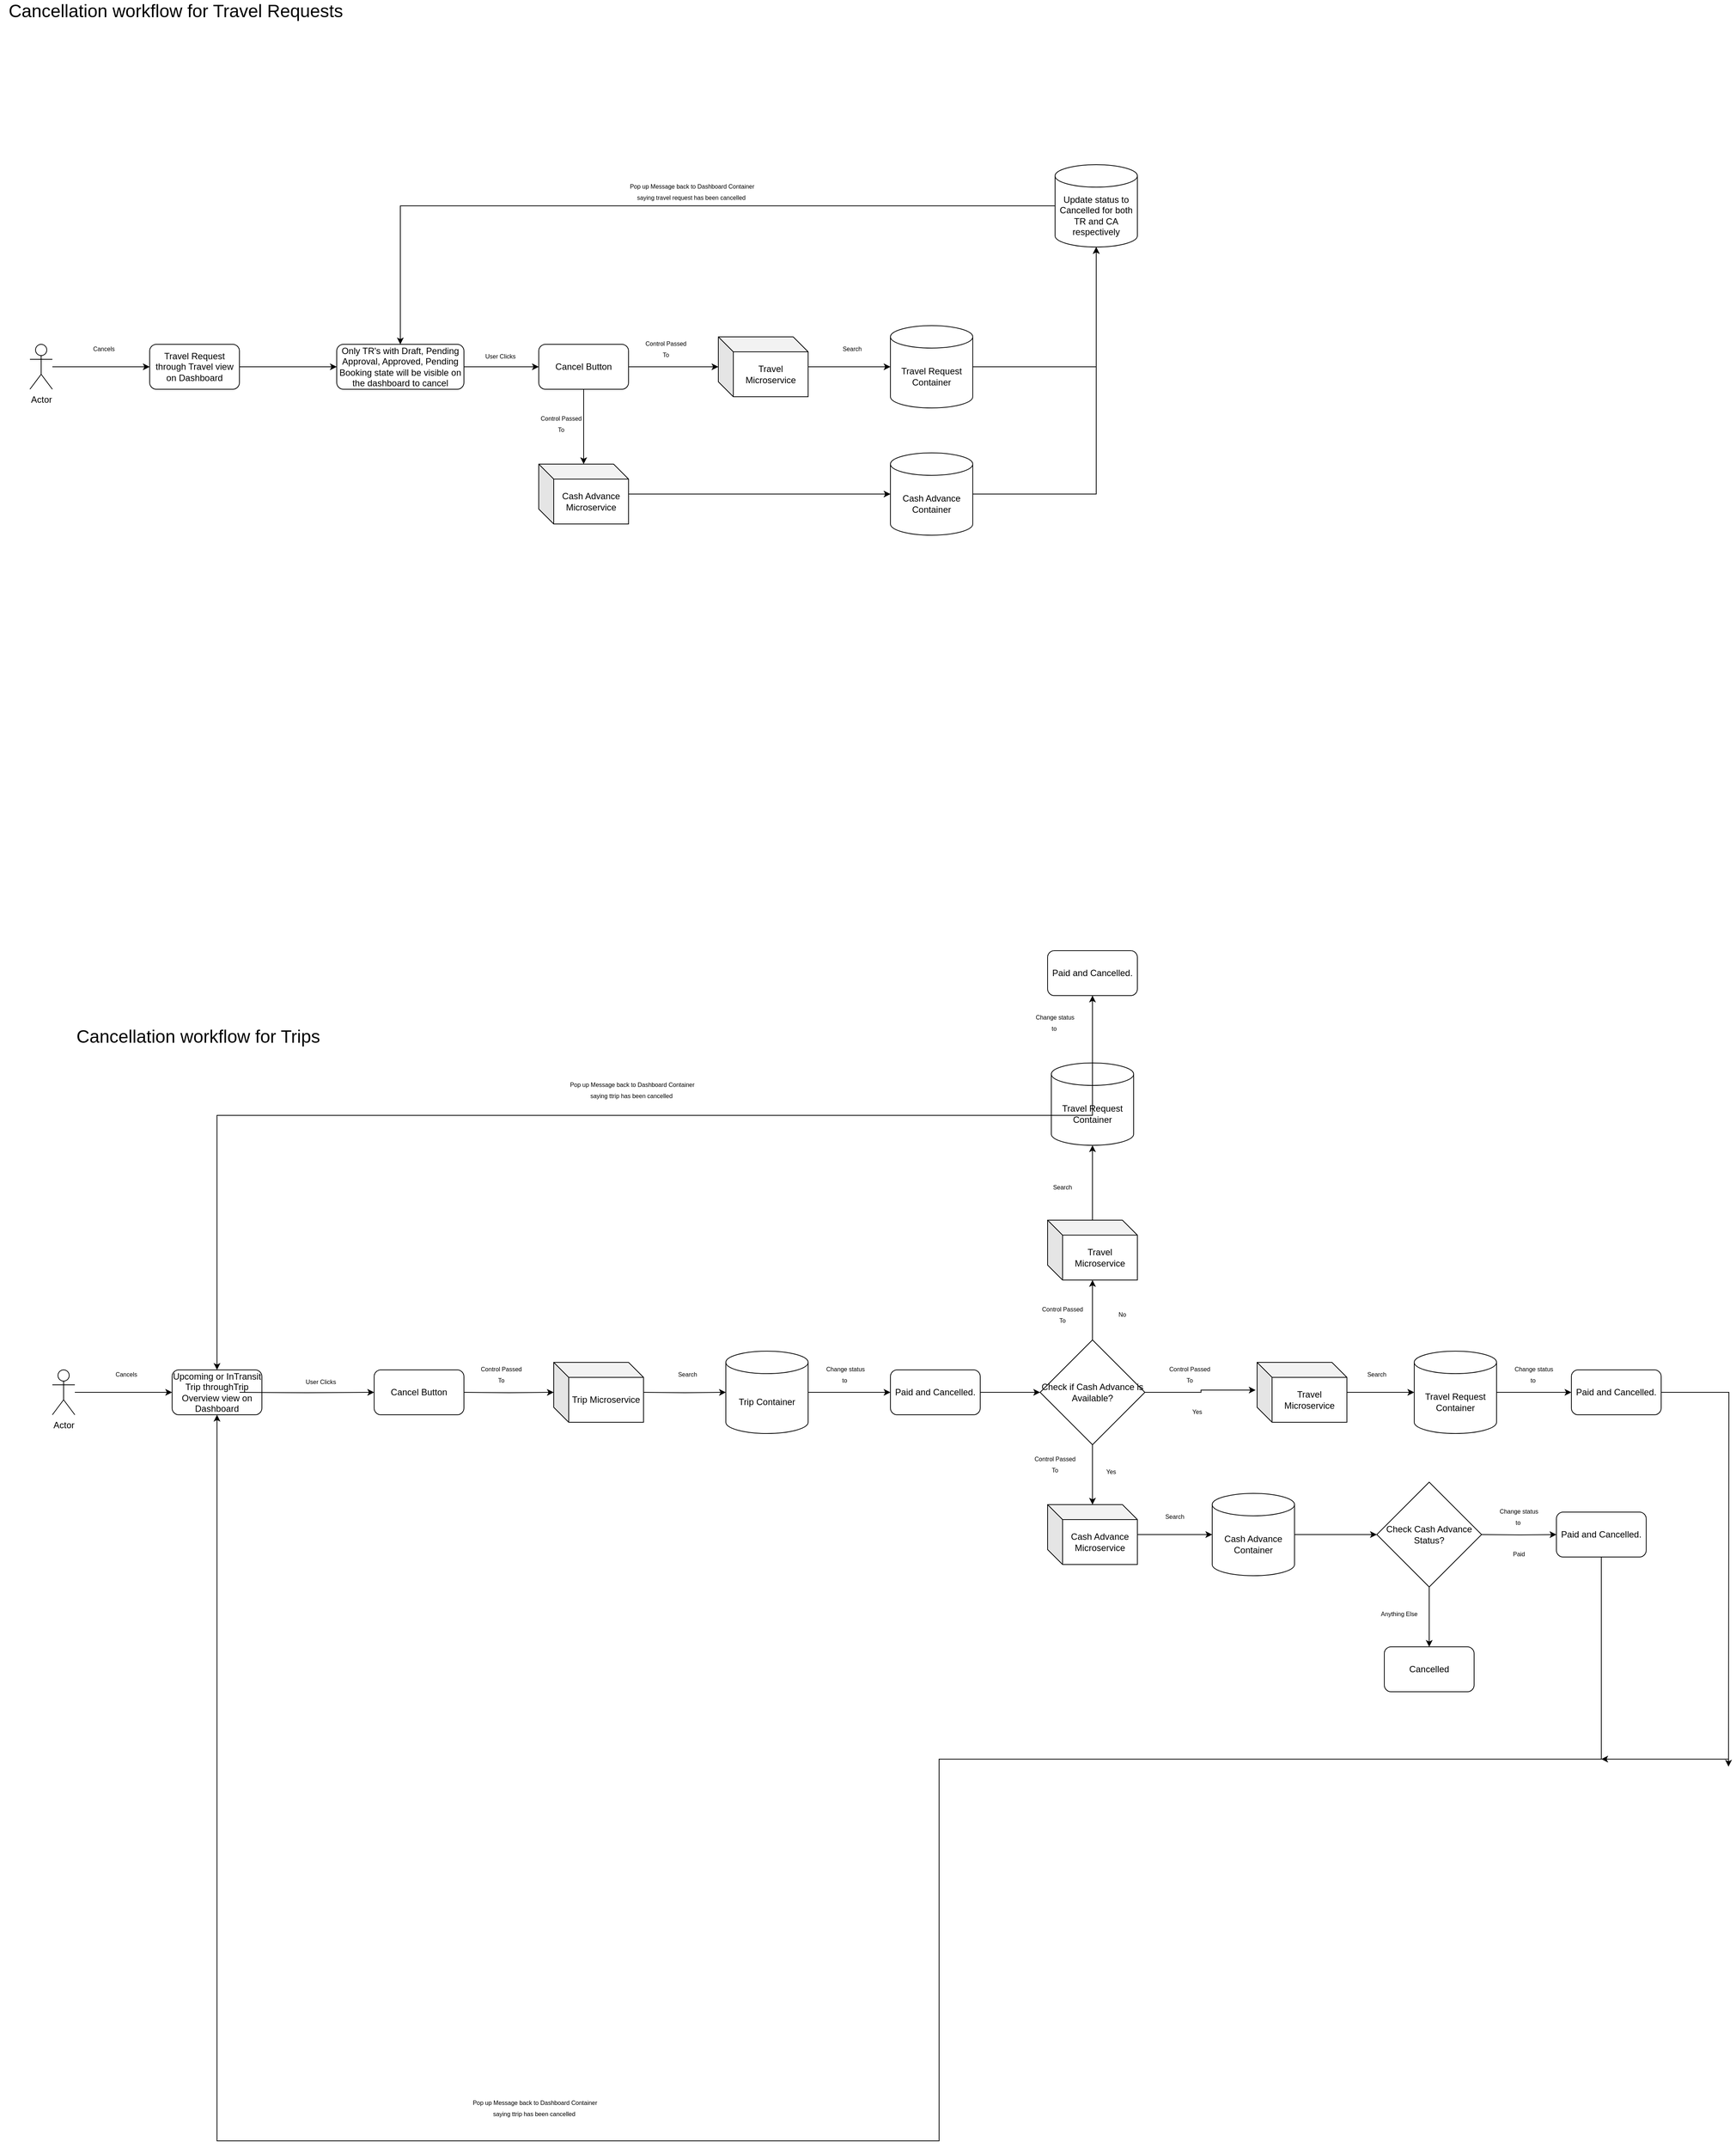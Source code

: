 <mxfile version="22.0.8" type="github" pages="4">
  <diagram name="Cancellation Workflow for Travel Requests and Trips" id="Kl3eZkdiJHCmHtGax2_Q">
    <mxGraphModel dx="954" dy="610" grid="1" gridSize="10" guides="1" tooltips="1" connect="1" arrows="1" fold="1" page="1" pageScale="1" pageWidth="3300" pageHeight="4681" math="0" shadow="0">
      <root>
        <mxCell id="0" />
        <mxCell id="1" parent="0" />
        <mxCell id="pXnPlP7qhsRnaJxOZfcI-4" style="edgeStyle=orthogonalEdgeStyle;rounded=0;orthogonalLoop=1;jettySize=auto;html=1;" edge="1" parent="1" source="pXnPlP7qhsRnaJxOZfcI-1" target="pXnPlP7qhsRnaJxOZfcI-3">
          <mxGeometry relative="1" as="geometry" />
        </mxCell>
        <mxCell id="pXnPlP7qhsRnaJxOZfcI-1" value="Actor" style="shape=umlActor;verticalLabelPosition=bottom;verticalAlign=top;html=1;outlineConnect=0;" vertex="1" parent="1">
          <mxGeometry x="80" y="550" width="30" height="60" as="geometry" />
        </mxCell>
        <mxCell id="pXnPlP7qhsRnaJxOZfcI-2" value="&lt;font style=&quot;font-size: 24px;&quot;&gt;Cancellation workflow for Travel Requests&lt;/font&gt;" style="text;html=1;strokeColor=none;fillColor=none;align=center;verticalAlign=middle;whiteSpace=wrap;rounded=0;" vertex="1" parent="1">
          <mxGeometry x="40" y="90" width="470" height="30" as="geometry" />
        </mxCell>
        <mxCell id="pXnPlP7qhsRnaJxOZfcI-8" style="edgeStyle=orthogonalEdgeStyle;rounded=0;orthogonalLoop=1;jettySize=auto;html=1;entryX=0;entryY=0.5;entryDx=0;entryDy=0;" edge="1" parent="1" source="pXnPlP7qhsRnaJxOZfcI-3">
          <mxGeometry relative="1" as="geometry">
            <mxPoint x="490" y="580" as="targetPoint" />
          </mxGeometry>
        </mxCell>
        <mxCell id="pXnPlP7qhsRnaJxOZfcI-3" value="Travel Request through Travel view on Dashboard" style="rounded=1;whiteSpace=wrap;html=1;" vertex="1" parent="1">
          <mxGeometry x="240" y="550" width="120" height="60" as="geometry" />
        </mxCell>
        <mxCell id="pXnPlP7qhsRnaJxOZfcI-6" value="&lt;span style=&quot;font-size: 8px;&quot;&gt;Cancels&amp;nbsp;&lt;/span&gt;" style="text;html=1;strokeColor=none;fillColor=none;align=center;verticalAlign=middle;whiteSpace=wrap;rounded=0;" vertex="1" parent="1">
          <mxGeometry x="150" y="540" width="60" height="30" as="geometry" />
        </mxCell>
        <mxCell id="pXnPlP7qhsRnaJxOZfcI-17" value="" style="edgeStyle=orthogonalEdgeStyle;rounded=0;orthogonalLoop=1;jettySize=auto;html=1;" edge="1" parent="1" source="pXnPlP7qhsRnaJxOZfcI-14" target="pXnPlP7qhsRnaJxOZfcI-16">
          <mxGeometry relative="1" as="geometry" />
        </mxCell>
        <mxCell id="pXnPlP7qhsRnaJxOZfcI-14" value="Only TR&#39;s with Draft, Pending Approval, Approved, Pending Booking state will be visible on the dashboard to cancel" style="rounded=1;whiteSpace=wrap;html=1;" vertex="1" parent="1">
          <mxGeometry x="490" y="550" width="170" height="60" as="geometry" />
        </mxCell>
        <mxCell id="pXnPlP7qhsRnaJxOZfcI-20" style="edgeStyle=orthogonalEdgeStyle;rounded=0;orthogonalLoop=1;jettySize=auto;html=1;" edge="1" parent="1" source="pXnPlP7qhsRnaJxOZfcI-16" target="pXnPlP7qhsRnaJxOZfcI-19">
          <mxGeometry relative="1" as="geometry" />
        </mxCell>
        <mxCell id="pXnPlP7qhsRnaJxOZfcI-23" value="" style="edgeStyle=orthogonalEdgeStyle;rounded=0;orthogonalLoop=1;jettySize=auto;html=1;" edge="1" parent="1" source="pXnPlP7qhsRnaJxOZfcI-16" target="pXnPlP7qhsRnaJxOZfcI-22">
          <mxGeometry relative="1" as="geometry" />
        </mxCell>
        <mxCell id="pXnPlP7qhsRnaJxOZfcI-16" value="Cancel Button" style="rounded=1;whiteSpace=wrap;html=1;" vertex="1" parent="1">
          <mxGeometry x="760" y="550" width="120" height="60" as="geometry" />
        </mxCell>
        <mxCell id="pXnPlP7qhsRnaJxOZfcI-18" value="&lt;span style=&quot;font-size: 8px;&quot;&gt;User Clicks&amp;nbsp;&lt;/span&gt;" style="text;html=1;strokeColor=none;fillColor=none;align=center;verticalAlign=middle;whiteSpace=wrap;rounded=0;" vertex="1" parent="1">
          <mxGeometry x="680" y="550" width="60" height="30" as="geometry" />
        </mxCell>
        <mxCell id="pXnPlP7qhsRnaJxOZfcI-26" value="" style="edgeStyle=orthogonalEdgeStyle;rounded=0;orthogonalLoop=1;jettySize=auto;html=1;" edge="1" parent="1" source="pXnPlP7qhsRnaJxOZfcI-19" target="pXnPlP7qhsRnaJxOZfcI-25">
          <mxGeometry relative="1" as="geometry" />
        </mxCell>
        <mxCell id="pXnPlP7qhsRnaJxOZfcI-19" value="Travel Microservice" style="shape=cube;whiteSpace=wrap;html=1;boundedLbl=1;backgroundOutline=1;darkOpacity=0.05;darkOpacity2=0.1;" vertex="1" parent="1">
          <mxGeometry x="1000" y="540" width="120" height="80" as="geometry" />
        </mxCell>
        <mxCell id="pXnPlP7qhsRnaJxOZfcI-21" value="&lt;span style=&quot;font-size: 8px;&quot;&gt;Control Passed To&lt;/span&gt;" style="text;html=1;strokeColor=none;fillColor=none;align=center;verticalAlign=middle;whiteSpace=wrap;rounded=0;" vertex="1" parent="1">
          <mxGeometry x="900" y="540" width="60" height="30" as="geometry" />
        </mxCell>
        <mxCell id="pXnPlP7qhsRnaJxOZfcI-22" value="Cash Advance Microservice" style="shape=cube;whiteSpace=wrap;html=1;boundedLbl=1;backgroundOutline=1;darkOpacity=0.05;darkOpacity2=0.1;" vertex="1" parent="1">
          <mxGeometry x="760" y="710" width="120" height="80" as="geometry" />
        </mxCell>
        <mxCell id="pXnPlP7qhsRnaJxOZfcI-24" value="&lt;span style=&quot;font-size: 8px;&quot;&gt;Control Passed To&lt;/span&gt;" style="text;html=1;strokeColor=none;fillColor=none;align=center;verticalAlign=middle;whiteSpace=wrap;rounded=0;" vertex="1" parent="1">
          <mxGeometry x="760" y="640" width="60" height="30" as="geometry" />
        </mxCell>
        <mxCell id="pXnPlP7qhsRnaJxOZfcI-29" value="" style="edgeStyle=orthogonalEdgeStyle;rounded=0;orthogonalLoop=1;jettySize=auto;html=1;entryX=0.5;entryY=1;entryDx=0;entryDy=0;entryPerimeter=0;" edge="1" parent="1" source="pXnPlP7qhsRnaJxOZfcI-25" target="pXnPlP7qhsRnaJxOZfcI-30">
          <mxGeometry relative="1" as="geometry">
            <mxPoint x="1440" y="580" as="targetPoint" />
          </mxGeometry>
        </mxCell>
        <mxCell id="pXnPlP7qhsRnaJxOZfcI-25" value="Travel Request Container" style="shape=cylinder3;whiteSpace=wrap;html=1;boundedLbl=1;backgroundOutline=1;size=15;" vertex="1" parent="1">
          <mxGeometry x="1230" y="525" width="110" height="110" as="geometry" />
        </mxCell>
        <mxCell id="pXnPlP7qhsRnaJxOZfcI-27" value="&lt;span style=&quot;font-size: 8px;&quot;&gt;Search&amp;nbsp;&lt;/span&gt;" style="text;html=1;strokeColor=none;fillColor=none;align=center;verticalAlign=middle;whiteSpace=wrap;rounded=0;" vertex="1" parent="1">
          <mxGeometry x="1150" y="540" width="60" height="30" as="geometry" />
        </mxCell>
        <mxCell id="pXnPlP7qhsRnaJxOZfcI-34" style="edgeStyle=orthogonalEdgeStyle;rounded=0;orthogonalLoop=1;jettySize=auto;html=1;entryX=0.5;entryY=0;entryDx=0;entryDy=0;" edge="1" parent="1" source="pXnPlP7qhsRnaJxOZfcI-30" target="pXnPlP7qhsRnaJxOZfcI-14">
          <mxGeometry relative="1" as="geometry" />
        </mxCell>
        <mxCell id="pXnPlP7qhsRnaJxOZfcI-30" value="Update status to Cancelled for both TR and CA respectively" style="shape=cylinder3;whiteSpace=wrap;html=1;boundedLbl=1;backgroundOutline=1;size=15;" vertex="1" parent="1">
          <mxGeometry x="1450" y="310" width="110" height="110" as="geometry" />
        </mxCell>
        <mxCell id="pXnPlP7qhsRnaJxOZfcI-35" value="&lt;span style=&quot;font-size: 8px;&quot;&gt;Pop up Message back to Dashboard Container saying travel request has been cancelled&amp;nbsp;&lt;/span&gt;" style="text;html=1;strokeColor=none;fillColor=none;align=center;verticalAlign=middle;whiteSpace=wrap;rounded=0;" vertex="1" parent="1">
          <mxGeometry x="870" y="330" width="190" height="30" as="geometry" />
        </mxCell>
        <mxCell id="pXnPlP7qhsRnaJxOZfcI-36" value="Cash Advance Container" style="shape=cylinder3;whiteSpace=wrap;html=1;boundedLbl=1;backgroundOutline=1;size=15;" vertex="1" parent="1">
          <mxGeometry x="1230" y="695" width="110" height="110" as="geometry" />
        </mxCell>
        <mxCell id="pXnPlP7qhsRnaJxOZfcI-37" style="edgeStyle=orthogonalEdgeStyle;rounded=0;orthogonalLoop=1;jettySize=auto;html=1;entryX=0;entryY=0.5;entryDx=0;entryDy=0;entryPerimeter=0;" edge="1" parent="1" source="pXnPlP7qhsRnaJxOZfcI-22" target="pXnPlP7qhsRnaJxOZfcI-36">
          <mxGeometry relative="1" as="geometry" />
        </mxCell>
        <mxCell id="pXnPlP7qhsRnaJxOZfcI-38" style="edgeStyle=orthogonalEdgeStyle;rounded=0;orthogonalLoop=1;jettySize=auto;html=1;entryX=0.5;entryY=1;entryDx=0;entryDy=0;entryPerimeter=0;" edge="1" parent="1" source="pXnPlP7qhsRnaJxOZfcI-36" target="pXnPlP7qhsRnaJxOZfcI-30">
          <mxGeometry relative="1" as="geometry" />
        </mxCell>
        <mxCell id="-AADa5eBnXZ2EKZUNkca-1" value="&lt;font style=&quot;font-size: 24px;&quot;&gt;Cancellation workflow for Trips&lt;/font&gt;" style="text;html=1;strokeColor=none;fillColor=none;align=center;verticalAlign=middle;whiteSpace=wrap;rounded=0;" vertex="1" parent="1">
          <mxGeometry x="70" y="1460" width="470" height="30" as="geometry" />
        </mxCell>
        <mxCell id="-AADa5eBnXZ2EKZUNkca-2" style="edgeStyle=orthogonalEdgeStyle;rounded=0;orthogonalLoop=1;jettySize=auto;html=1;" edge="1" parent="1" source="-AADa5eBnXZ2EKZUNkca-3" target="-AADa5eBnXZ2EKZUNkca-4">
          <mxGeometry relative="1" as="geometry" />
        </mxCell>
        <mxCell id="-AADa5eBnXZ2EKZUNkca-3" value="Actor" style="shape=umlActor;verticalLabelPosition=bottom;verticalAlign=top;html=1;outlineConnect=0;" vertex="1" parent="1">
          <mxGeometry x="110" y="1920" width="30" height="60" as="geometry" />
        </mxCell>
        <mxCell id="-AADa5eBnXZ2EKZUNkca-4" value="Upcoming or InTransit Trip throughTrip Overview view on Dashboard" style="rounded=1;whiteSpace=wrap;html=1;" vertex="1" parent="1">
          <mxGeometry x="270" y="1920" width="120" height="60" as="geometry" />
        </mxCell>
        <mxCell id="-AADa5eBnXZ2EKZUNkca-5" value="&lt;span style=&quot;font-size: 8px;&quot;&gt;Cancels&amp;nbsp;&lt;/span&gt;" style="text;html=1;strokeColor=none;fillColor=none;align=center;verticalAlign=middle;whiteSpace=wrap;rounded=0;" vertex="1" parent="1">
          <mxGeometry x="180" y="1910" width="60" height="30" as="geometry" />
        </mxCell>
        <mxCell id="-AADa5eBnXZ2EKZUNkca-6" value="" style="edgeStyle=orthogonalEdgeStyle;rounded=0;orthogonalLoop=1;jettySize=auto;html=1;" edge="1" parent="1" target="-AADa5eBnXZ2EKZUNkca-7">
          <mxGeometry relative="1" as="geometry">
            <mxPoint x="360" y="1950" as="sourcePoint" />
          </mxGeometry>
        </mxCell>
        <mxCell id="-AADa5eBnXZ2EKZUNkca-7" value="Cancel Button" style="rounded=1;whiteSpace=wrap;html=1;" vertex="1" parent="1">
          <mxGeometry x="540" y="1920" width="120" height="60" as="geometry" />
        </mxCell>
        <mxCell id="-AADa5eBnXZ2EKZUNkca-8" value="&lt;span style=&quot;font-size: 8px;&quot;&gt;User Clicks&amp;nbsp;&lt;/span&gt;" style="text;html=1;strokeColor=none;fillColor=none;align=center;verticalAlign=middle;whiteSpace=wrap;rounded=0;" vertex="1" parent="1">
          <mxGeometry x="440" y="1920" width="60" height="30" as="geometry" />
        </mxCell>
        <mxCell id="-AADa5eBnXZ2EKZUNkca-9" style="edgeStyle=orthogonalEdgeStyle;rounded=0;orthogonalLoop=1;jettySize=auto;html=1;" edge="1" parent="1" target="-AADa5eBnXZ2EKZUNkca-10">
          <mxGeometry relative="1" as="geometry">
            <mxPoint x="660" y="1950" as="sourcePoint" />
          </mxGeometry>
        </mxCell>
        <mxCell id="-AADa5eBnXZ2EKZUNkca-10" value="Trip Microservice" style="shape=cube;whiteSpace=wrap;html=1;boundedLbl=1;backgroundOutline=1;darkOpacity=0.05;darkOpacity2=0.1;" vertex="1" parent="1">
          <mxGeometry x="780" y="1910" width="120" height="80" as="geometry" />
        </mxCell>
        <mxCell id="-AADa5eBnXZ2EKZUNkca-11" value="&lt;span style=&quot;font-size: 8px;&quot;&gt;Control Passed To&lt;/span&gt;" style="text;html=1;strokeColor=none;fillColor=none;align=center;verticalAlign=middle;whiteSpace=wrap;rounded=0;" vertex="1" parent="1">
          <mxGeometry x="680" y="1910" width="60" height="30" as="geometry" />
        </mxCell>
        <mxCell id="-AADa5eBnXZ2EKZUNkca-12" value="" style="edgeStyle=orthogonalEdgeStyle;rounded=0;orthogonalLoop=1;jettySize=auto;html=1;" edge="1" parent="1" target="-AADa5eBnXZ2EKZUNkca-14">
          <mxGeometry relative="1" as="geometry">
            <mxPoint x="900" y="1950" as="sourcePoint" />
          </mxGeometry>
        </mxCell>
        <mxCell id="-AADa5eBnXZ2EKZUNkca-13" value="" style="edgeStyle=orthogonalEdgeStyle;rounded=0;orthogonalLoop=1;jettySize=auto;html=1;" edge="1" parent="1" source="-AADa5eBnXZ2EKZUNkca-14" target="-AADa5eBnXZ2EKZUNkca-17">
          <mxGeometry relative="1" as="geometry" />
        </mxCell>
        <mxCell id="-AADa5eBnXZ2EKZUNkca-14" value="Trip Container" style="shape=cylinder3;whiteSpace=wrap;html=1;boundedLbl=1;backgroundOutline=1;size=15;" vertex="1" parent="1">
          <mxGeometry x="1010" y="1895" width="110" height="110" as="geometry" />
        </mxCell>
        <mxCell id="-AADa5eBnXZ2EKZUNkca-15" value="&lt;span style=&quot;font-size: 8px;&quot;&gt;Search&amp;nbsp;&lt;/span&gt;" style="text;html=1;strokeColor=none;fillColor=none;align=center;verticalAlign=middle;whiteSpace=wrap;rounded=0;" vertex="1" parent="1">
          <mxGeometry x="930" y="1910" width="60" height="30" as="geometry" />
        </mxCell>
        <mxCell id="-AADa5eBnXZ2EKZUNkca-16" value="" style="edgeStyle=orthogonalEdgeStyle;rounded=0;orthogonalLoop=1;jettySize=auto;html=1;" edge="1" parent="1" source="-AADa5eBnXZ2EKZUNkca-17" target="-AADa5eBnXZ2EKZUNkca-21">
          <mxGeometry relative="1" as="geometry" />
        </mxCell>
        <mxCell id="-AADa5eBnXZ2EKZUNkca-17" value="Paid and Cancelled." style="rounded=1;whiteSpace=wrap;html=1;" vertex="1" parent="1">
          <mxGeometry x="1230" y="1920" width="120" height="60" as="geometry" />
        </mxCell>
        <mxCell id="-AADa5eBnXZ2EKZUNkca-18" value="&lt;span style=&quot;font-size: 8px;&quot;&gt;Change status to&amp;nbsp;&lt;/span&gt;" style="text;html=1;strokeColor=none;fillColor=none;align=center;verticalAlign=middle;whiteSpace=wrap;rounded=0;" vertex="1" parent="1">
          <mxGeometry x="1140" y="1910" width="60" height="30" as="geometry" />
        </mxCell>
        <mxCell id="-AADa5eBnXZ2EKZUNkca-19" value="" style="edgeStyle=orthogonalEdgeStyle;rounded=0;orthogonalLoop=1;jettySize=auto;html=1;" edge="1" parent="1" source="-AADa5eBnXZ2EKZUNkca-21" target="-AADa5eBnXZ2EKZUNkca-23">
          <mxGeometry relative="1" as="geometry" />
        </mxCell>
        <mxCell id="-AADa5eBnXZ2EKZUNkca-20" value="" style="edgeStyle=orthogonalEdgeStyle;rounded=0;orthogonalLoop=1;jettySize=auto;html=1;" edge="1" parent="1" source="-AADa5eBnXZ2EKZUNkca-21" target="-AADa5eBnXZ2EKZUNkca-45">
          <mxGeometry relative="1" as="geometry" />
        </mxCell>
        <mxCell id="-AADa5eBnXZ2EKZUNkca-21" value="Check if Cash Advance is Available?" style="rhombus;whiteSpace=wrap;html=1;" vertex="1" parent="1">
          <mxGeometry x="1430" y="1880" width="140" height="140" as="geometry" />
        </mxCell>
        <mxCell id="-AADa5eBnXZ2EKZUNkca-22" style="edgeStyle=orthogonalEdgeStyle;rounded=0;orthogonalLoop=1;jettySize=auto;html=1;" edge="1" parent="1" source="-AADa5eBnXZ2EKZUNkca-23" target="-AADa5eBnXZ2EKZUNkca-27">
          <mxGeometry relative="1" as="geometry" />
        </mxCell>
        <mxCell id="-AADa5eBnXZ2EKZUNkca-23" value="Travel Microservice" style="shape=cube;whiteSpace=wrap;html=1;boundedLbl=1;backgroundOutline=1;darkOpacity=0.05;darkOpacity2=0.1;" vertex="1" parent="1">
          <mxGeometry x="1440" y="1720" width="120" height="80" as="geometry" />
        </mxCell>
        <mxCell id="-AADa5eBnXZ2EKZUNkca-24" value="&lt;span style=&quot;font-size: 8px;&quot;&gt;Control Passed To&lt;/span&gt;" style="text;html=1;strokeColor=none;fillColor=none;align=center;verticalAlign=middle;whiteSpace=wrap;rounded=0;" vertex="1" parent="1">
          <mxGeometry x="1430" y="1830" width="60" height="30" as="geometry" />
        </mxCell>
        <mxCell id="-AADa5eBnXZ2EKZUNkca-25" value="&lt;span style=&quot;font-size: 8px;&quot;&gt;No&lt;/span&gt;" style="text;html=1;strokeColor=none;fillColor=none;align=center;verticalAlign=middle;whiteSpace=wrap;rounded=0;" vertex="1" parent="1">
          <mxGeometry x="1510" y="1830" width="60" height="30" as="geometry" />
        </mxCell>
        <mxCell id="-AADa5eBnXZ2EKZUNkca-26" value="" style="edgeStyle=orthogonalEdgeStyle;rounded=0;orthogonalLoop=1;jettySize=auto;html=1;" edge="1" parent="1" source="-AADa5eBnXZ2EKZUNkca-27" target="-AADa5eBnXZ2EKZUNkca-30">
          <mxGeometry relative="1" as="geometry" />
        </mxCell>
        <mxCell id="-AADa5eBnXZ2EKZUNkca-27" value="Travel Request Container" style="shape=cylinder3;whiteSpace=wrap;html=1;boundedLbl=1;backgroundOutline=1;size=15;" vertex="1" parent="1">
          <mxGeometry x="1445" y="1510" width="110" height="110" as="geometry" />
        </mxCell>
        <mxCell id="-AADa5eBnXZ2EKZUNkca-28" value="&lt;span style=&quot;font-size: 8px;&quot;&gt;Search&lt;/span&gt;" style="text;html=1;strokeColor=none;fillColor=none;align=center;verticalAlign=middle;whiteSpace=wrap;rounded=0;" vertex="1" parent="1">
          <mxGeometry x="1430" y="1660" width="60" height="30" as="geometry" />
        </mxCell>
        <mxCell id="-AADa5eBnXZ2EKZUNkca-29" style="edgeStyle=orthogonalEdgeStyle;rounded=0;orthogonalLoop=1;jettySize=auto;html=1;entryX=0.5;entryY=0;entryDx=0;entryDy=0;" edge="1" parent="1" source="-AADa5eBnXZ2EKZUNkca-30" target="-AADa5eBnXZ2EKZUNkca-4">
          <mxGeometry relative="1" as="geometry">
            <Array as="points">
              <mxPoint x="1500" y="1580" />
              <mxPoint x="330" y="1580" />
            </Array>
          </mxGeometry>
        </mxCell>
        <mxCell id="-AADa5eBnXZ2EKZUNkca-30" value="Paid and Cancelled." style="rounded=1;whiteSpace=wrap;html=1;" vertex="1" parent="1">
          <mxGeometry x="1440" y="1360" width="120" height="60" as="geometry" />
        </mxCell>
        <mxCell id="-AADa5eBnXZ2EKZUNkca-31" value="&lt;span style=&quot;font-size: 8px;&quot;&gt;Change status to&amp;nbsp;&lt;/span&gt;" style="text;html=1;strokeColor=none;fillColor=none;align=center;verticalAlign=middle;whiteSpace=wrap;rounded=0;" vertex="1" parent="1">
          <mxGeometry x="1420" y="1440" width="60" height="30" as="geometry" />
        </mxCell>
        <mxCell id="-AADa5eBnXZ2EKZUNkca-32" value="" style="edgeStyle=orthogonalEdgeStyle;rounded=0;orthogonalLoop=1;jettySize=auto;html=1;" edge="1" parent="1" source="-AADa5eBnXZ2EKZUNkca-33" target="-AADa5eBnXZ2EKZUNkca-38">
          <mxGeometry relative="1" as="geometry" />
        </mxCell>
        <mxCell id="-AADa5eBnXZ2EKZUNkca-33" value="Travel Microservice" style="shape=cube;whiteSpace=wrap;html=1;boundedLbl=1;backgroundOutline=1;darkOpacity=0.05;darkOpacity2=0.1;" vertex="1" parent="1">
          <mxGeometry x="1720" y="1910" width="120" height="80" as="geometry" />
        </mxCell>
        <mxCell id="-AADa5eBnXZ2EKZUNkca-34" style="edgeStyle=orthogonalEdgeStyle;rounded=0;orthogonalLoop=1;jettySize=auto;html=1;entryX=-0.017;entryY=0.463;entryDx=0;entryDy=0;entryPerimeter=0;" edge="1" parent="1" source="-AADa5eBnXZ2EKZUNkca-21" target="-AADa5eBnXZ2EKZUNkca-33">
          <mxGeometry relative="1" as="geometry" />
        </mxCell>
        <mxCell id="-AADa5eBnXZ2EKZUNkca-35" value="&lt;span style=&quot;font-size: 8px;&quot;&gt;Yes&lt;/span&gt;" style="text;html=1;strokeColor=none;fillColor=none;align=center;verticalAlign=middle;whiteSpace=wrap;rounded=0;" vertex="1" parent="1">
          <mxGeometry x="1610" y="1960" width="60" height="30" as="geometry" />
        </mxCell>
        <mxCell id="-AADa5eBnXZ2EKZUNkca-36" value="&lt;span style=&quot;font-size: 8px;&quot;&gt;Control Passed To&lt;/span&gt;" style="text;html=1;strokeColor=none;fillColor=none;align=center;verticalAlign=middle;whiteSpace=wrap;rounded=0;" vertex="1" parent="1">
          <mxGeometry x="1600" y="1910" width="60" height="30" as="geometry" />
        </mxCell>
        <mxCell id="-AADa5eBnXZ2EKZUNkca-37" value="" style="edgeStyle=orthogonalEdgeStyle;rounded=0;orthogonalLoop=1;jettySize=auto;html=1;" edge="1" parent="1" source="-AADa5eBnXZ2EKZUNkca-38" target="-AADa5eBnXZ2EKZUNkca-42">
          <mxGeometry relative="1" as="geometry" />
        </mxCell>
        <mxCell id="-AADa5eBnXZ2EKZUNkca-38" value="Travel Request Container" style="shape=cylinder3;whiteSpace=wrap;html=1;boundedLbl=1;backgroundOutline=1;size=15;" vertex="1" parent="1">
          <mxGeometry x="1930" y="1895" width="110" height="110" as="geometry" />
        </mxCell>
        <mxCell id="-AADa5eBnXZ2EKZUNkca-39" value="&lt;span style=&quot;font-size: 8px;&quot;&gt;Search&lt;/span&gt;" style="text;html=1;strokeColor=none;fillColor=none;align=center;verticalAlign=middle;whiteSpace=wrap;rounded=0;" vertex="1" parent="1">
          <mxGeometry x="1850" y="1910" width="60" height="30" as="geometry" />
        </mxCell>
        <mxCell id="-AADa5eBnXZ2EKZUNkca-40" style="edgeStyle=orthogonalEdgeStyle;rounded=0;orthogonalLoop=1;jettySize=auto;html=1;entryX=0.5;entryY=1;entryDx=0;entryDy=0;exitX=0.5;exitY=1;exitDx=0;exitDy=0;" edge="1" parent="1" source="-AADa5eBnXZ2EKZUNkca-54" target="-AADa5eBnXZ2EKZUNkca-4">
          <mxGeometry relative="1" as="geometry">
            <mxPoint x="2170" y="2440" as="sourcePoint" />
            <mxPoint x="330" y="2470" as="targetPoint" />
            <Array as="points">
              <mxPoint x="2180" y="2440" />
              <mxPoint x="1295" y="2440" />
              <mxPoint x="1295" y="2950" />
              <mxPoint x="330" y="2950" />
            </Array>
          </mxGeometry>
        </mxCell>
        <mxCell id="-AADa5eBnXZ2EKZUNkca-41" style="edgeStyle=orthogonalEdgeStyle;rounded=0;orthogonalLoop=1;jettySize=auto;html=1;" edge="1" parent="1" source="-AADa5eBnXZ2EKZUNkca-42">
          <mxGeometry relative="1" as="geometry">
            <mxPoint x="2350" y="2450" as="targetPoint" />
          </mxGeometry>
        </mxCell>
        <mxCell id="-AADa5eBnXZ2EKZUNkca-42" value="Paid and Cancelled." style="rounded=1;whiteSpace=wrap;html=1;" vertex="1" parent="1">
          <mxGeometry x="2140" y="1920" width="120" height="60" as="geometry" />
        </mxCell>
        <mxCell id="-AADa5eBnXZ2EKZUNkca-43" value="&lt;span style=&quot;font-size: 8px;&quot;&gt;Change status to&amp;nbsp;&lt;/span&gt;" style="text;html=1;strokeColor=none;fillColor=none;align=center;verticalAlign=middle;whiteSpace=wrap;rounded=0;" vertex="1" parent="1">
          <mxGeometry x="2060" y="1910" width="60" height="30" as="geometry" />
        </mxCell>
        <mxCell id="-AADa5eBnXZ2EKZUNkca-44" value="" style="edgeStyle=orthogonalEdgeStyle;rounded=0;orthogonalLoop=1;jettySize=auto;html=1;" edge="1" parent="1" source="-AADa5eBnXZ2EKZUNkca-45" target="-AADa5eBnXZ2EKZUNkca-49">
          <mxGeometry relative="1" as="geometry" />
        </mxCell>
        <mxCell id="-AADa5eBnXZ2EKZUNkca-45" value="Cash Advance Microservice" style="shape=cube;whiteSpace=wrap;html=1;boundedLbl=1;backgroundOutline=1;darkOpacity=0.05;darkOpacity2=0.1;" vertex="1" parent="1">
          <mxGeometry x="1440" y="2100" width="120" height="80" as="geometry" />
        </mxCell>
        <mxCell id="-AADa5eBnXZ2EKZUNkca-46" value="&lt;span style=&quot;font-size: 8px;&quot;&gt;Control Passed To&lt;/span&gt;" style="text;html=1;strokeColor=none;fillColor=none;align=center;verticalAlign=middle;whiteSpace=wrap;rounded=0;" vertex="1" parent="1">
          <mxGeometry x="1420" y="2030" width="60" height="30" as="geometry" />
        </mxCell>
        <mxCell id="-AADa5eBnXZ2EKZUNkca-47" value="&lt;span style=&quot;font-size: 8px;&quot;&gt;Yes&lt;/span&gt;" style="text;html=1;strokeColor=none;fillColor=none;align=center;verticalAlign=middle;whiteSpace=wrap;rounded=0;" vertex="1" parent="1">
          <mxGeometry x="1495" y="2040" width="60" height="30" as="geometry" />
        </mxCell>
        <mxCell id="-AADa5eBnXZ2EKZUNkca-48" value="" style="edgeStyle=orthogonalEdgeStyle;rounded=0;orthogonalLoop=1;jettySize=auto;html=1;" edge="1" parent="1" source="-AADa5eBnXZ2EKZUNkca-49" target="-AADa5eBnXZ2EKZUNkca-52">
          <mxGeometry relative="1" as="geometry" />
        </mxCell>
        <mxCell id="-AADa5eBnXZ2EKZUNkca-49" value="Cash Advance Container" style="shape=cylinder3;whiteSpace=wrap;html=1;boundedLbl=1;backgroundOutline=1;size=15;" vertex="1" parent="1">
          <mxGeometry x="1660" y="2085" width="110" height="110" as="geometry" />
        </mxCell>
        <mxCell id="-AADa5eBnXZ2EKZUNkca-50" value="&lt;span style=&quot;font-size: 8px;&quot;&gt;Search&lt;/span&gt;" style="text;html=1;strokeColor=none;fillColor=none;align=center;verticalAlign=middle;whiteSpace=wrap;rounded=0;" vertex="1" parent="1">
          <mxGeometry x="1580" y="2100" width="60" height="30" as="geometry" />
        </mxCell>
        <mxCell id="-AADa5eBnXZ2EKZUNkca-51" value="" style="edgeStyle=orthogonalEdgeStyle;rounded=0;orthogonalLoop=1;jettySize=auto;html=1;" edge="1" parent="1" source="-AADa5eBnXZ2EKZUNkca-52" target="-AADa5eBnXZ2EKZUNkca-57">
          <mxGeometry relative="1" as="geometry" />
        </mxCell>
        <mxCell id="-AADa5eBnXZ2EKZUNkca-52" value="Check Cash Advance Status?" style="rhombus;whiteSpace=wrap;html=1;" vertex="1" parent="1">
          <mxGeometry x="1880" y="2070" width="140" height="140" as="geometry" />
        </mxCell>
        <mxCell id="-AADa5eBnXZ2EKZUNkca-53" value="" style="edgeStyle=orthogonalEdgeStyle;rounded=0;orthogonalLoop=1;jettySize=auto;html=1;" edge="1" parent="1" target="-AADa5eBnXZ2EKZUNkca-54">
          <mxGeometry relative="1" as="geometry">
            <mxPoint x="2020" y="2140" as="sourcePoint" />
          </mxGeometry>
        </mxCell>
        <mxCell id="-AADa5eBnXZ2EKZUNkca-54" value="Paid and Cancelled." style="rounded=1;whiteSpace=wrap;html=1;" vertex="1" parent="1">
          <mxGeometry x="2120" y="2110" width="120" height="60" as="geometry" />
        </mxCell>
        <mxCell id="-AADa5eBnXZ2EKZUNkca-55" value="&lt;span style=&quot;font-size: 8px;&quot;&gt;Change status to&amp;nbsp;&lt;/span&gt;" style="text;html=1;strokeColor=none;fillColor=none;align=center;verticalAlign=middle;whiteSpace=wrap;rounded=0;" vertex="1" parent="1">
          <mxGeometry x="2040" y="2100" width="60" height="30" as="geometry" />
        </mxCell>
        <mxCell id="-AADa5eBnXZ2EKZUNkca-56" value="&lt;span style=&quot;font-size: 8px;&quot;&gt;Paid&lt;/span&gt;" style="text;html=1;strokeColor=none;fillColor=none;align=center;verticalAlign=middle;whiteSpace=wrap;rounded=0;" vertex="1" parent="1">
          <mxGeometry x="2040" y="2150" width="60" height="30" as="geometry" />
        </mxCell>
        <mxCell id="-AADa5eBnXZ2EKZUNkca-57" value="Cancelled" style="rounded=1;whiteSpace=wrap;html=1;" vertex="1" parent="1">
          <mxGeometry x="1890" y="2290" width="120" height="60" as="geometry" />
        </mxCell>
        <mxCell id="-AADa5eBnXZ2EKZUNkca-58" value="&lt;span style=&quot;font-size: 8px;&quot;&gt;Anything Else&lt;/span&gt;" style="text;html=1;strokeColor=none;fillColor=none;align=center;verticalAlign=middle;whiteSpace=wrap;rounded=0;" vertex="1" parent="1">
          <mxGeometry x="1880" y="2230" width="60" height="30" as="geometry" />
        </mxCell>
        <mxCell id="-AADa5eBnXZ2EKZUNkca-59" value="&lt;span style=&quot;font-size: 8px;&quot;&gt;Pop up Message back to Dashboard Container saying ttrip has been cancelled&amp;nbsp;&lt;/span&gt;" style="text;html=1;strokeColor=none;fillColor=none;align=center;verticalAlign=middle;whiteSpace=wrap;rounded=0;" vertex="1" parent="1">
          <mxGeometry x="790" y="1530" width="190" height="30" as="geometry" />
        </mxCell>
        <mxCell id="-AADa5eBnXZ2EKZUNkca-60" value="" style="endArrow=classic;html=1;rounded=0;" edge="1" parent="1">
          <mxGeometry width="50" height="50" relative="1" as="geometry">
            <mxPoint x="2350" y="2440" as="sourcePoint" />
            <mxPoint x="2180" y="2440" as="targetPoint" />
          </mxGeometry>
        </mxCell>
        <mxCell id="-AADa5eBnXZ2EKZUNkca-61" value="&lt;span style=&quot;font-size: 8px;&quot;&gt;Pop up Message back to Dashboard Container saying ttrip has been cancelled&amp;nbsp;&lt;/span&gt;" style="text;html=1;strokeColor=none;fillColor=none;align=center;verticalAlign=middle;whiteSpace=wrap;rounded=0;" vertex="1" parent="1">
          <mxGeometry x="660" y="2890" width="190" height="30" as="geometry" />
        </mxCell>
      </root>
    </mxGraphModel>
  </diagram>
  <diagram id="D22JLe05OITK8_iksENa" name="Cancellation workflow for cash advance all states">
    <mxGraphModel dx="954" dy="610" grid="1" gridSize="10" guides="1" tooltips="1" connect="1" arrows="1" fold="1" page="1" pageScale="1" pageWidth="3300" pageHeight="4681" math="0" shadow="0">
      <root>
        <mxCell id="0" />
        <mxCell id="1" parent="0" />
        <mxCell id="kbBajID5bTtprM4yVmle-1" value="&lt;font style=&quot;font-size: 24px;&quot;&gt;Cancellation workflow for Cash Advance&lt;/font&gt;" style="text;html=1;strokeColor=none;fillColor=none;align=center;verticalAlign=middle;whiteSpace=wrap;rounded=0;" vertex="1" parent="1">
          <mxGeometry x="40" y="90" width="470" height="30" as="geometry" />
        </mxCell>
        <mxCell id="FpujOqRwtCuQE8KV9MhK-1" style="edgeStyle=orthogonalEdgeStyle;rounded=0;orthogonalLoop=1;jettySize=auto;html=1;" edge="1" parent="1" source="FpujOqRwtCuQE8KV9MhK-2">
          <mxGeometry relative="1" as="geometry">
            <mxPoint x="240" y="580" as="targetPoint" />
          </mxGeometry>
        </mxCell>
        <mxCell id="FpujOqRwtCuQE8KV9MhK-2" value="Actor" style="shape=umlActor;verticalLabelPosition=bottom;verticalAlign=top;html=1;outlineConnect=0;" vertex="1" parent="1">
          <mxGeometry x="80" y="550" width="30" height="60" as="geometry" />
        </mxCell>
        <mxCell id="FpujOqRwtCuQE8KV9MhK-3" value="&lt;span style=&quot;font-size: 8px;&quot;&gt;Cancels&amp;nbsp;&lt;/span&gt;" style="text;html=1;strokeColor=none;fillColor=none;align=center;verticalAlign=middle;whiteSpace=wrap;rounded=0;" vertex="1" parent="1">
          <mxGeometry x="150" y="540" width="60" height="30" as="geometry" />
        </mxCell>
        <mxCell id="II3-7XxeYeSao9Q-zOTx-3" style="edgeStyle=orthogonalEdgeStyle;rounded=0;orthogonalLoop=1;jettySize=auto;html=1;" edge="1" parent="1" source="IXdlzOIYDFu96ksL9-iT-1" target="II3-7XxeYeSao9Q-zOTx-1">
          <mxGeometry relative="1" as="geometry" />
        </mxCell>
        <mxCell id="IXdlzOIYDFu96ksL9-iT-1" value="Cash Advance through Travel Dashboard view" style="rounded=1;whiteSpace=wrap;html=1;" vertex="1" parent="1">
          <mxGeometry x="240" y="550" width="120" height="60" as="geometry" />
        </mxCell>
        <mxCell id="JVLMp-UYZ-pjIWobG83I-1" style="edgeStyle=orthogonalEdgeStyle;rounded=0;orthogonalLoop=1;jettySize=auto;html=1;" edge="1" parent="1" source="JVLMp-UYZ-pjIWobG83I-2">
          <mxGeometry relative="1" as="geometry">
            <mxPoint x="240" y="580" as="targetPoint" />
          </mxGeometry>
        </mxCell>
        <mxCell id="JVLMp-UYZ-pjIWobG83I-2" value="Actor" style="shape=umlActor;verticalLabelPosition=bottom;verticalAlign=top;html=1;outlineConnect=0;" vertex="1" parent="1">
          <mxGeometry x="80" y="550" width="30" height="60" as="geometry" />
        </mxCell>
        <mxCell id="JVLMp-UYZ-pjIWobG83I-3" value="&lt;span style=&quot;font-size: 8px;&quot;&gt;Cancels&amp;nbsp;&lt;/span&gt;" style="text;html=1;strokeColor=none;fillColor=none;align=center;verticalAlign=middle;whiteSpace=wrap;rounded=0;" vertex="1" parent="1">
          <mxGeometry x="150" y="540" width="60" height="30" as="geometry" />
        </mxCell>
        <mxCell id="II3-7XxeYeSao9Q-zOTx-1" value="Cash advances with Draft, Pending Approval, Approved, awaiting pending settlement, pending settlement state." style="rounded=1;whiteSpace=wrap;html=1;" vertex="1" parent="1">
          <mxGeometry x="490" y="500" width="170" height="160" as="geometry" />
        </mxCell>
        <mxCell id="PweWt-D04_wV0qnd1JjN-1" value="" style="edgeStyle=orthogonalEdgeStyle;rounded=0;orthogonalLoop=1;jettySize=auto;html=1;" edge="1" parent="1" target="PweWt-D04_wV0qnd1JjN-2">
          <mxGeometry relative="1" as="geometry">
            <mxPoint x="660" y="580" as="sourcePoint" />
          </mxGeometry>
        </mxCell>
        <mxCell id="PweWt-D04_wV0qnd1JjN-2" value="Cancel Button" style="rounded=1;whiteSpace=wrap;html=1;" vertex="1" parent="1">
          <mxGeometry x="760" y="550" width="120" height="60" as="geometry" />
        </mxCell>
        <mxCell id="PweWt-D04_wV0qnd1JjN-3" value="&lt;span style=&quot;font-size: 8px;&quot;&gt;User Clicks&amp;nbsp;&lt;/span&gt;" style="text;html=1;strokeColor=none;fillColor=none;align=center;verticalAlign=middle;whiteSpace=wrap;rounded=0;" vertex="1" parent="1">
          <mxGeometry x="680" y="550" width="60" height="30" as="geometry" />
        </mxCell>
        <mxCell id="hQkRZ9mXVyALwrQv0n3I-1" style="edgeStyle=orthogonalEdgeStyle;rounded=0;orthogonalLoop=1;jettySize=auto;html=1;" edge="1" parent="1" target="hQkRZ9mXVyALwrQv0n3I-2">
          <mxGeometry relative="1" as="geometry">
            <mxPoint x="880" y="580" as="sourcePoint" />
          </mxGeometry>
        </mxCell>
        <mxCell id="hQkRZ9mXVyALwrQv0n3I-2" value="Cash Advance Microservice" style="shape=cube;whiteSpace=wrap;html=1;boundedLbl=1;backgroundOutline=1;darkOpacity=0.05;darkOpacity2=0.1;" vertex="1" parent="1">
          <mxGeometry x="1000" y="540" width="120" height="80" as="geometry" />
        </mxCell>
        <mxCell id="hQkRZ9mXVyALwrQv0n3I-3" value="&lt;span style=&quot;font-size: 8px;&quot;&gt;Control Passed To&lt;/span&gt;" style="text;html=1;strokeColor=none;fillColor=none;align=center;verticalAlign=middle;whiteSpace=wrap;rounded=0;" vertex="1" parent="1">
          <mxGeometry x="900" y="540" width="60" height="30" as="geometry" />
        </mxCell>
        <mxCell id="Z96xEuvpT63YBNCm_FLv-1" value="" style="edgeStyle=orthogonalEdgeStyle;rounded=0;orthogonalLoop=1;jettySize=auto;html=1;" edge="1" parent="1" target="Z96xEuvpT63YBNCm_FLv-2">
          <mxGeometry relative="1" as="geometry">
            <mxPoint x="1120" y="580" as="sourcePoint" />
          </mxGeometry>
        </mxCell>
        <mxCell id="yPp9qg80hlm2-y0fZkPP-2" value="" style="edgeStyle=orthogonalEdgeStyle;rounded=0;orthogonalLoop=1;jettySize=auto;html=1;" edge="1" parent="1" source="Z96xEuvpT63YBNCm_FLv-2" target="yPp9qg80hlm2-y0fZkPP-1">
          <mxGeometry relative="1" as="geometry" />
        </mxCell>
        <mxCell id="Z96xEuvpT63YBNCm_FLv-2" value="Cash Advance Container" style="shape=cylinder3;whiteSpace=wrap;html=1;boundedLbl=1;backgroundOutline=1;size=15;" vertex="1" parent="1">
          <mxGeometry x="1230" y="525" width="110" height="110" as="geometry" />
        </mxCell>
        <mxCell id="Z96xEuvpT63YBNCm_FLv-3" value="&lt;span style=&quot;font-size: 8px;&quot;&gt;Search&amp;nbsp;&lt;/span&gt;" style="text;html=1;strokeColor=none;fillColor=none;align=center;verticalAlign=middle;whiteSpace=wrap;rounded=0;" vertex="1" parent="1">
          <mxGeometry x="1150" y="540" width="60" height="30" as="geometry" />
        </mxCell>
        <mxCell id="yPp9qg80hlm2-y0fZkPP-3" style="edgeStyle=orthogonalEdgeStyle;rounded=0;orthogonalLoop=1;jettySize=auto;html=1;entryX=0.5;entryY=0;entryDx=0;entryDy=0;" edge="1" parent="1" source="yPp9qg80hlm2-y0fZkPP-1" target="IXdlzOIYDFu96ksL9-iT-1">
          <mxGeometry relative="1" as="geometry">
            <Array as="points">
              <mxPoint x="1495" y="280" />
              <mxPoint x="300" y="280" />
            </Array>
          </mxGeometry>
        </mxCell>
        <mxCell id="yPp9qg80hlm2-y0fZkPP-1" value="Update status to Cancelled for cash advance" style="shape=cylinder3;whiteSpace=wrap;html=1;boundedLbl=1;backgroundOutline=1;size=15;" vertex="1" parent="1">
          <mxGeometry x="1440" y="525" width="110" height="110" as="geometry" />
        </mxCell>
        <mxCell id="df3aN9Boxc5NufsX78CV-1" value="&lt;span style=&quot;font-size: 8px;&quot;&gt;Pop up Message back to Dashboard Container saying cash advancet has been cancelled&amp;nbsp;&lt;/span&gt;" style="text;html=1;strokeColor=none;fillColor=none;align=center;verticalAlign=middle;whiteSpace=wrap;rounded=0;" vertex="1" parent="1">
          <mxGeometry x="580" y="240" width="190" height="30" as="geometry" />
        </mxCell>
        <mxCell id="Mqrh16obmk6D0LN--hAq-3" style="edgeStyle=orthogonalEdgeStyle;rounded=0;orthogonalLoop=1;jettySize=auto;html=1;entryX=0.5;entryY=1;entryDx=0;entryDy=0;" edge="1" parent="1" source="Mqrh16obmk6D0LN--hAq-1" target="II3-7XxeYeSao9Q-zOTx-1">
          <mxGeometry relative="1" as="geometry" />
        </mxCell>
        <mxCell id="Mqrh16obmk6D0LN--hAq-1" value="Cash Advance through Trip view on Overview Dashboard" style="rounded=1;whiteSpace=wrap;html=1;" vertex="1" parent="1">
          <mxGeometry x="240" y="660" width="120" height="60" as="geometry" />
        </mxCell>
        <mxCell id="Mqrh16obmk6D0LN--hAq-2" value="" style="endArrow=classic;html=1;rounded=0;entryX=0;entryY=0.5;entryDx=0;entryDy=0;" edge="1" parent="1" source="JVLMp-UYZ-pjIWobG83I-2" target="Mqrh16obmk6D0LN--hAq-1">
          <mxGeometry width="50" height="50" relative="1" as="geometry">
            <mxPoint x="510" y="630" as="sourcePoint" />
            <mxPoint x="560" y="580" as="targetPoint" />
          </mxGeometry>
        </mxCell>
        <mxCell id="WDXNARiTJqL3COyNsjen-1" value="&lt;font style=&quot;font-size: 24px;&quot;&gt;Cancellation workflow for Paid Cash Advance&lt;/font&gt;" style="text;html=1;strokeColor=none;fillColor=none;align=center;verticalAlign=middle;whiteSpace=wrap;rounded=0;" vertex="1" parent="1">
          <mxGeometry x="50" y="820" width="550" height="30" as="geometry" />
        </mxCell>
        <mxCell id="WDXNARiTJqL3COyNsjen-2" style="edgeStyle=orthogonalEdgeStyle;rounded=0;orthogonalLoop=1;jettySize=auto;html=1;" edge="1" parent="1" source="WDXNARiTJqL3COyNsjen-3">
          <mxGeometry relative="1" as="geometry">
            <mxPoint x="250" y="1310" as="targetPoint" />
          </mxGeometry>
        </mxCell>
        <mxCell id="WDXNARiTJqL3COyNsjen-3" value="Actor" style="shape=umlActor;verticalLabelPosition=bottom;verticalAlign=top;html=1;outlineConnect=0;" vertex="1" parent="1">
          <mxGeometry x="90" y="1280" width="30" height="60" as="geometry" />
        </mxCell>
        <mxCell id="WDXNARiTJqL3COyNsjen-4" value="&lt;span style=&quot;font-size: 8px;&quot;&gt;Cancels&amp;nbsp;&lt;/span&gt;" style="text;html=1;strokeColor=none;fillColor=none;align=center;verticalAlign=middle;whiteSpace=wrap;rounded=0;" vertex="1" parent="1">
          <mxGeometry x="160" y="1270" width="60" height="30" as="geometry" />
        </mxCell>
        <mxCell id="WDXNARiTJqL3COyNsjen-5" style="edgeStyle=orthogonalEdgeStyle;rounded=0;orthogonalLoop=1;jettySize=auto;html=1;" edge="1" parent="1" source="WDXNARiTJqL3COyNsjen-6" target="WDXNARiTJqL3COyNsjen-10">
          <mxGeometry relative="1" as="geometry" />
        </mxCell>
        <mxCell id="WDXNARiTJqL3COyNsjen-6" value="Cash Advance through Trip View" style="rounded=1;whiteSpace=wrap;html=1;" vertex="1" parent="1">
          <mxGeometry x="250" y="1280" width="120" height="60" as="geometry" />
        </mxCell>
        <mxCell id="WDXNARiTJqL3COyNsjen-7" style="edgeStyle=orthogonalEdgeStyle;rounded=0;orthogonalLoop=1;jettySize=auto;html=1;" edge="1" parent="1" source="WDXNARiTJqL3COyNsjen-8">
          <mxGeometry relative="1" as="geometry">
            <mxPoint x="250" y="1310" as="targetPoint" />
          </mxGeometry>
        </mxCell>
        <mxCell id="WDXNARiTJqL3COyNsjen-8" value="Actor" style="shape=umlActor;verticalLabelPosition=bottom;verticalAlign=top;html=1;outlineConnect=0;" vertex="1" parent="1">
          <mxGeometry x="90" y="1280" width="30" height="60" as="geometry" />
        </mxCell>
        <mxCell id="WDXNARiTJqL3COyNsjen-9" value="&lt;span style=&quot;font-size: 8px;&quot;&gt;Cancels&amp;nbsp;&lt;/span&gt;" style="text;html=1;strokeColor=none;fillColor=none;align=center;verticalAlign=middle;whiteSpace=wrap;rounded=0;" vertex="1" parent="1">
          <mxGeometry x="160" y="1270" width="60" height="30" as="geometry" />
        </mxCell>
        <mxCell id="WDXNARiTJqL3COyNsjen-10" value="Cash Advances already Paid will only be available here" style="rounded=1;whiteSpace=wrap;html=1;" vertex="1" parent="1">
          <mxGeometry x="500" y="1230" width="170" height="160" as="geometry" />
        </mxCell>
        <mxCell id="WDXNARiTJqL3COyNsjen-11" value="" style="edgeStyle=orthogonalEdgeStyle;rounded=0;orthogonalLoop=1;jettySize=auto;html=1;" edge="1" parent="1" target="WDXNARiTJqL3COyNsjen-12">
          <mxGeometry relative="1" as="geometry">
            <mxPoint x="670" y="1310" as="sourcePoint" />
          </mxGeometry>
        </mxCell>
        <mxCell id="WDXNARiTJqL3COyNsjen-12" value="Cancel Button" style="rounded=1;whiteSpace=wrap;html=1;" vertex="1" parent="1">
          <mxGeometry x="770" y="1280" width="120" height="60" as="geometry" />
        </mxCell>
        <mxCell id="WDXNARiTJqL3COyNsjen-13" value="&lt;span style=&quot;font-size: 8px;&quot;&gt;User Clicks&amp;nbsp;&lt;/span&gt;" style="text;html=1;strokeColor=none;fillColor=none;align=center;verticalAlign=middle;whiteSpace=wrap;rounded=0;" vertex="1" parent="1">
          <mxGeometry x="690" y="1280" width="60" height="30" as="geometry" />
        </mxCell>
        <mxCell id="WDXNARiTJqL3COyNsjen-14" style="edgeStyle=orthogonalEdgeStyle;rounded=0;orthogonalLoop=1;jettySize=auto;html=1;" edge="1" parent="1" target="WDXNARiTJqL3COyNsjen-15">
          <mxGeometry relative="1" as="geometry">
            <mxPoint x="890" y="1310" as="sourcePoint" />
          </mxGeometry>
        </mxCell>
        <mxCell id="WDXNARiTJqL3COyNsjen-15" value="Cash Advance Microservice" style="shape=cube;whiteSpace=wrap;html=1;boundedLbl=1;backgroundOutline=1;darkOpacity=0.05;darkOpacity2=0.1;" vertex="1" parent="1">
          <mxGeometry x="1010" y="1270" width="120" height="80" as="geometry" />
        </mxCell>
        <mxCell id="WDXNARiTJqL3COyNsjen-16" value="&lt;span style=&quot;font-size: 8px;&quot;&gt;Control Passed To&lt;/span&gt;" style="text;html=1;strokeColor=none;fillColor=none;align=center;verticalAlign=middle;whiteSpace=wrap;rounded=0;" vertex="1" parent="1">
          <mxGeometry x="910" y="1270" width="60" height="30" as="geometry" />
        </mxCell>
        <mxCell id="WDXNARiTJqL3COyNsjen-17" value="" style="edgeStyle=orthogonalEdgeStyle;rounded=0;orthogonalLoop=1;jettySize=auto;html=1;" edge="1" parent="1" target="WDXNARiTJqL3COyNsjen-19">
          <mxGeometry relative="1" as="geometry">
            <mxPoint x="1130" y="1310" as="sourcePoint" />
          </mxGeometry>
        </mxCell>
        <mxCell id="WDXNARiTJqL3COyNsjen-18" value="" style="edgeStyle=orthogonalEdgeStyle;rounded=0;orthogonalLoop=1;jettySize=auto;html=1;" edge="1" parent="1" source="WDXNARiTJqL3COyNsjen-19" target="WDXNARiTJqL3COyNsjen-22">
          <mxGeometry relative="1" as="geometry" />
        </mxCell>
        <mxCell id="WDXNARiTJqL3COyNsjen-19" value="Cash Advance Container" style="shape=cylinder3;whiteSpace=wrap;html=1;boundedLbl=1;backgroundOutline=1;size=15;" vertex="1" parent="1">
          <mxGeometry x="1240" y="1255" width="110" height="110" as="geometry" />
        </mxCell>
        <mxCell id="WDXNARiTJqL3COyNsjen-20" value="&lt;span style=&quot;font-size: 8px;&quot;&gt;Search&amp;nbsp;&lt;/span&gt;" style="text;html=1;strokeColor=none;fillColor=none;align=center;verticalAlign=middle;whiteSpace=wrap;rounded=0;" vertex="1" parent="1">
          <mxGeometry x="1160" y="1270" width="60" height="30" as="geometry" />
        </mxCell>
        <mxCell id="WDXNARiTJqL3COyNsjen-21" style="edgeStyle=orthogonalEdgeStyle;rounded=0;orthogonalLoop=1;jettySize=auto;html=1;entryX=0.5;entryY=0;entryDx=0;entryDy=0;" edge="1" parent="1" source="WDXNARiTJqL3COyNsjen-22" target="WDXNARiTJqL3COyNsjen-6">
          <mxGeometry relative="1" as="geometry">
            <Array as="points">
              <mxPoint x="1505" y="1010" />
              <mxPoint x="310" y="1010" />
            </Array>
          </mxGeometry>
        </mxCell>
        <mxCell id="WDXNARiTJqL3COyNsjen-22" value="Update status to Paid and Cancelled for cash advance" style="shape=cylinder3;whiteSpace=wrap;html=1;boundedLbl=1;backgroundOutline=1;size=15;" vertex="1" parent="1">
          <mxGeometry x="1450" y="1255" width="110" height="110" as="geometry" />
        </mxCell>
        <mxCell id="WDXNARiTJqL3COyNsjen-23" value="&lt;span style=&quot;font-size: 8px;&quot;&gt;Pop up Message back to Dashboard Container saying cash advancet has been cancelled&amp;nbsp;&lt;/span&gt;" style="text;html=1;strokeColor=none;fillColor=none;align=center;verticalAlign=middle;whiteSpace=wrap;rounded=0;" vertex="1" parent="1">
          <mxGeometry x="590" y="970" width="190" height="30" as="geometry" />
        </mxCell>
      </root>
    </mxGraphModel>
  </diagram>
  <diagram id="PxQ8cZv_RyQdDltOuNsW" name="Expense Capturing Process">
    <mxGraphModel dx="7554" dy="5291" grid="1" gridSize="10" guides="1" tooltips="1" connect="1" arrows="1" fold="1" page="1" pageScale="1" pageWidth="3300" pageHeight="4681" math="0" shadow="0">
      <root>
        <mxCell id="0" />
        <mxCell id="1" parent="0" />
        <mxCell id="yneFhEujBhVFP7Gn5H_--4" value="" style="edgeStyle=orthogonalEdgeStyle;rounded=0;orthogonalLoop=1;jettySize=auto;html=1;" edge="1" parent="1" source="yneFhEujBhVFP7Gn5H_--5" target="yneFhEujBhVFP7Gn5H_--6">
          <mxGeometry relative="1" as="geometry" />
        </mxCell>
        <mxCell id="yneFhEujBhVFP7Gn5H_--5" value="Any Role" style="shape=umlActor;verticalLabelPosition=bottom;verticalAlign=top;html=1;outlineConnect=0;" vertex="1" parent="1">
          <mxGeometry x="-6040" y="-4200" width="30" height="60" as="geometry" />
        </mxCell>
        <mxCell id="yneFhEujBhVFP7Gn5H_--9" value="" style="edgeStyle=orthogonalEdgeStyle;rounded=0;orthogonalLoop=1;jettySize=auto;html=1;" edge="1" parent="1" source="yneFhEujBhVFP7Gn5H_--6" target="yneFhEujBhVFP7Gn5H_--8">
          <mxGeometry relative="1" as="geometry" />
        </mxCell>
        <mxCell id="yneFhEujBhVFP7Gn5H_--6" value="&amp;nbsp;Dashboard" style="rounded=1;whiteSpace=wrap;html=1;fillColor=#e51400;fontColor=#ffffff;strokeColor=#B20000;" vertex="1" parent="1">
          <mxGeometry x="-5910" y="-4200" width="120" height="60" as="geometry" />
        </mxCell>
        <mxCell id="yneFhEujBhVFP7Gn5H_--7" value="User is on" style="text;html=1;strokeColor=none;fillColor=none;align=center;verticalAlign=middle;whiteSpace=wrap;rounded=0;" vertex="1" parent="1">
          <mxGeometry x="-6000" y="-4200" width="60" height="30" as="geometry" />
        </mxCell>
        <mxCell id="yneFhEujBhVFP7Gn5H_--32" value="" style="edgeStyle=orthogonalEdgeStyle;rounded=0;orthogonalLoop=1;jettySize=auto;html=1;" edge="1" parent="1" source="yneFhEujBhVFP7Gn5H_--8" target="yneFhEujBhVFP7Gn5H_--31">
          <mxGeometry relative="1" as="geometry" />
        </mxCell>
        <mxCell id="yneFhEujBhVFP7Gn5H_--8" value="Book Expense Button for In Transit Trips or Completed Trips" style="rounded=1;whiteSpace=wrap;html=1;fillColor=#e51400;fontColor=#ffffff;strokeColor=#B20000;" vertex="1" parent="1">
          <mxGeometry x="-5720" y="-4200" width="120" height="60" as="geometry" />
        </mxCell>
        <mxCell id="yneFhEujBhVFP7Gn5H_--10" value="Clicks" style="text;html=1;strokeColor=none;fillColor=none;align=center;verticalAlign=middle;whiteSpace=wrap;rounded=0;" vertex="1" parent="1">
          <mxGeometry x="-5790" y="-4220" width="60" height="30" as="geometry" />
        </mxCell>
        <mxCell id="yneFhEujBhVFP7Gn5H_--34" value="" style="edgeStyle=orthogonalEdgeStyle;rounded=0;orthogonalLoop=1;jettySize=auto;html=1;" edge="1" parent="1" source="yneFhEujBhVFP7Gn5H_--31">
          <mxGeometry relative="1" as="geometry">
            <mxPoint x="-5420" y="-4360" as="targetPoint" />
          </mxGeometry>
        </mxCell>
        <mxCell id="yneFhEujBhVFP7Gn5H_--31" value="Check status of trip?" style="rhombus;whiteSpace=wrap;html=1;" vertex="1" parent="1">
          <mxGeometry x="-5510" y="-4250" width="180" height="160" as="geometry" />
        </mxCell>
        <mxCell id="yneFhEujBhVFP7Gn5H_--35" value="In Transit" style="text;html=1;strokeColor=none;fillColor=none;align=center;verticalAlign=middle;whiteSpace=wrap;rounded=0;" vertex="1" parent="1">
          <mxGeometry x="-5510" y="-4310" width="60" height="30" as="geometry" />
        </mxCell>
        <mxCell id="yneFhEujBhVFP7Gn5H_--36" value="Control Passed To" style="text;html=1;strokeColor=none;fillColor=none;align=center;verticalAlign=middle;whiteSpace=wrap;rounded=0;" vertex="1" parent="1">
          <mxGeometry x="-5390" y="-4310" width="60" height="30" as="geometry" />
        </mxCell>
        <mxCell id="yneFhEujBhVFP7Gn5H_--37" value="Expense Microservices" style="shape=cube;whiteSpace=wrap;html=1;boundedLbl=1;backgroundOutline=1;darkOpacity=0.05;darkOpacity2=0.1;" vertex="1" parent="1">
          <mxGeometry x="-5480" y="-4440" width="120" height="80" as="geometry" />
        </mxCell>
        <mxCell id="YfONTTRI1rkVGuEzdCTM-1" value="&lt;font style=&quot;font-size: 24px;&quot;&gt;Expense Capture For Travel Expenses&lt;/font&gt;" style="text;html=1;strokeColor=none;fillColor=none;align=center;verticalAlign=middle;whiteSpace=wrap;rounded=0;" vertex="1" parent="1">
          <mxGeometry x="-6170" y="-4520" width="550" height="50" as="geometry" />
        </mxCell>
      </root>
    </mxGraphModel>
  </diagram>
  <diagram id="cn3dY26kljW9GIi82HHw" name="Cancellation workflow for expenses reports and expense lines">
    <mxGraphModel dx="954" dy="610" grid="1" gridSize="10" guides="1" tooltips="1" connect="1" arrows="1" fold="1" page="1" pageScale="1" pageWidth="3300" pageHeight="4681" math="0" shadow="0">
      <root>
        <mxCell id="0" />
        <mxCell id="1" parent="0" />
        <mxCell id="4W8w4v4SUMic85XaCU9r-1" value="&lt;font style=&quot;font-size: 24px;&quot;&gt;Cancellation workflow for Expense Reports&lt;/font&gt;" style="text;html=1;strokeColor=none;fillColor=none;align=center;verticalAlign=middle;whiteSpace=wrap;rounded=0;" vertex="1" parent="1">
          <mxGeometry x="40" y="90" width="470" height="30" as="geometry" />
        </mxCell>
        <mxCell id="gOgUEwvSzjK9YgOmhrXx-2" value="" style="edgeStyle=orthogonalEdgeStyle;rounded=0;orthogonalLoop=1;jettySize=auto;html=1;" edge="1" parent="1" source="LAfZAWW9b93ySAdeV0-e-1">
          <mxGeometry relative="1" as="geometry">
            <mxPoint x="440" y="410" as="targetPoint" />
          </mxGeometry>
        </mxCell>
        <mxCell id="LAfZAWW9b93ySAdeV0-e-1" value="Expense Reports through Expenses view on Dashboard" style="rounded=1;whiteSpace=wrap;html=1;" vertex="1" parent="1">
          <mxGeometry x="210" y="380" width="120" height="60" as="geometry" />
        </mxCell>
        <mxCell id="LAfZAWW9b93ySAdeV0-e-2" style="edgeStyle=orthogonalEdgeStyle;rounded=0;orthogonalLoop=1;jettySize=auto;html=1;" edge="1" parent="1" source="LAfZAWW9b93ySAdeV0-e-3">
          <mxGeometry relative="1" as="geometry">
            <mxPoint x="210" y="410" as="targetPoint" />
          </mxGeometry>
        </mxCell>
        <mxCell id="LAfZAWW9b93ySAdeV0-e-3" value="Actor" style="shape=umlActor;verticalLabelPosition=bottom;verticalAlign=top;html=1;outlineConnect=0;" vertex="1" parent="1">
          <mxGeometry x="50" y="380" width="30" height="60" as="geometry" />
        </mxCell>
        <mxCell id="LAfZAWW9b93ySAdeV0-e-4" value="&lt;span style=&quot;font-size: 8px;&quot;&gt;Cancels&amp;nbsp;&lt;/span&gt;" style="text;html=1;strokeColor=none;fillColor=none;align=center;verticalAlign=middle;whiteSpace=wrap;rounded=0;" vertex="1" parent="1">
          <mxGeometry x="120" y="370" width="60" height="30" as="geometry" />
        </mxCell>
        <mxCell id="gOgUEwvSzjK9YgOmhrXx-5" style="edgeStyle=orthogonalEdgeStyle;rounded=0;orthogonalLoop=1;jettySize=auto;html=1;entryX=0.5;entryY=1;entryDx=0;entryDy=0;" edge="1" parent="1" source="gOgUEwvSzjK9YgOmhrXx-3" target="gOgUEwvSzjK9YgOmhrXx-4">
          <mxGeometry relative="1" as="geometry" />
        </mxCell>
        <mxCell id="gOgUEwvSzjK9YgOmhrXx-3" value="Check status?" style="rhombus;whiteSpace=wrap;html=1;" vertex="1" parent="1">
          <mxGeometry x="440" y="350" width="120" height="120" as="geometry" />
        </mxCell>
        <mxCell id="gOgUEwvSzjK9YgOmhrXx-4" value="Flash Message - Your expense report is already paid. Please contact Finance." style="rounded=1;whiteSpace=wrap;html=1;" vertex="1" parent="1">
          <mxGeometry x="440" y="190" width="120" height="60" as="geometry" />
        </mxCell>
        <mxCell id="gOgUEwvSzjK9YgOmhrXx-6" value="&lt;span style=&quot;font-size: 8px;&quot;&gt;Paid&lt;/span&gt;" style="text;html=1;strokeColor=none;fillColor=none;align=center;verticalAlign=middle;whiteSpace=wrap;rounded=0;" vertex="1" parent="1">
          <mxGeometry x="430" y="290" width="60" height="30" as="geometry" />
        </mxCell>
        <mxCell id="enBLdERBkZ2uXBiKkvvN-1" value="Expense Booking Microservice&amp;nbsp;" style="shape=cube;whiteSpace=wrap;html=1;boundedLbl=1;backgroundOutline=1;darkOpacity=0.05;darkOpacity2=0.1;" vertex="1" parent="1">
          <mxGeometry x="680" y="370" width="120" height="80" as="geometry" />
        </mxCell>
        <mxCell id="enBLdERBkZ2uXBiKkvvN-2" style="edgeStyle=orthogonalEdgeStyle;rounded=0;orthogonalLoop=1;jettySize=auto;html=1;entryX=-0.042;entryY=0.5;entryDx=0;entryDy=0;entryPerimeter=0;" edge="1" parent="1" source="gOgUEwvSzjK9YgOmhrXx-3" target="enBLdERBkZ2uXBiKkvvN-1">
          <mxGeometry relative="1" as="geometry" />
        </mxCell>
        <mxCell id="enBLdERBkZ2uXBiKkvvN-3" value="&lt;span style=&quot;font-size: 8px;&quot;&gt;Anything Else&lt;/span&gt;" style="text;html=1;strokeColor=none;fillColor=none;align=center;verticalAlign=middle;whiteSpace=wrap;rounded=0;" vertex="1" parent="1">
          <mxGeometry x="590" y="360" width="60" height="30" as="geometry" />
        </mxCell>
        <mxCell id="enBLdERBkZ2uXBiKkvvN-4" value="&lt;span style=&quot;font-size: 8px;&quot;&gt;Pass Control To&lt;/span&gt;" style="text;html=1;strokeColor=none;fillColor=none;align=center;verticalAlign=middle;whiteSpace=wrap;rounded=0;" vertex="1" parent="1">
          <mxGeometry x="590" y="430" width="60" height="30" as="geometry" />
        </mxCell>
        <mxCell id="ZiemY-VP75NJCOHsOOo8-1" value="" style="edgeStyle=orthogonalEdgeStyle;rounded=0;orthogonalLoop=1;jettySize=auto;html=1;" edge="1" parent="1" target="ZiemY-VP75NJCOHsOOo8-2">
          <mxGeometry relative="1" as="geometry">
            <mxPoint x="800" y="415" as="sourcePoint" />
          </mxGeometry>
        </mxCell>
        <mxCell id="ZiemY-VP75NJCOHsOOo8-2" value="Expense Container" style="shape=cylinder3;whiteSpace=wrap;html=1;boundedLbl=1;backgroundOutline=1;size=15;" vertex="1" parent="1">
          <mxGeometry x="910" y="360" width="110" height="110" as="geometry" />
        </mxCell>
        <mxCell id="ZiemY-VP75NJCOHsOOo8-3" value="&lt;span style=&quot;font-size: 8px;&quot;&gt;Search&amp;nbsp;&lt;/span&gt;" style="text;html=1;strokeColor=none;fillColor=none;align=center;verticalAlign=middle;whiteSpace=wrap;rounded=0;" vertex="1" parent="1">
          <mxGeometry x="830" y="375" width="60" height="30" as="geometry" />
        </mxCell>
        <mxCell id="C9VJVHH3A9hT-N7TRpZl-1" value="Update status to Cancelled for expense report" style="shape=cylinder3;whiteSpace=wrap;html=1;boundedLbl=1;backgroundOutline=1;size=15;" vertex="1" parent="1">
          <mxGeometry x="1160" y="360" width="110" height="110" as="geometry" />
        </mxCell>
        <mxCell id="C9VJVHH3A9hT-N7TRpZl-2" style="edgeStyle=orthogonalEdgeStyle;rounded=0;orthogonalLoop=1;jettySize=auto;html=1;entryX=0;entryY=0.5;entryDx=0;entryDy=0;entryPerimeter=0;" edge="1" parent="1" source="ZiemY-VP75NJCOHsOOo8-2" target="C9VJVHH3A9hT-N7TRpZl-1">
          <mxGeometry relative="1" as="geometry" />
        </mxCell>
        <mxCell id="C9VJVHH3A9hT-N7TRpZl-3" value="Trip Microservice" style="shape=cube;whiteSpace=wrap;html=1;boundedLbl=1;backgroundOutline=1;darkOpacity=0.05;darkOpacity2=0.1;" vertex="1" parent="1">
          <mxGeometry x="1400" y="378" width="120" height="80" as="geometry" />
        </mxCell>
        <mxCell id="C9VJVHH3A9hT-N7TRpZl-4" style="edgeStyle=orthogonalEdgeStyle;rounded=0;orthogonalLoop=1;jettySize=auto;html=1;entryX=-0.008;entryY=0.463;entryDx=0;entryDy=0;entryPerimeter=0;" edge="1" parent="1" source="C9VJVHH3A9hT-N7TRpZl-1" target="C9VJVHH3A9hT-N7TRpZl-3">
          <mxGeometry relative="1" as="geometry" />
        </mxCell>
        <mxCell id="C9VJVHH3A9hT-N7TRpZl-5" value="&lt;span style=&quot;font-size: 8px;&quot;&gt;Pass Control To&lt;/span&gt;" style="text;html=1;strokeColor=none;fillColor=none;align=center;verticalAlign=middle;whiteSpace=wrap;rounded=0;" vertex="1" parent="1">
          <mxGeometry x="1300" y="430" width="60" height="30" as="geometry" />
        </mxCell>
        <mxCell id="C9VJVHH3A9hT-N7TRpZl-6" value="" style="edgeStyle=orthogonalEdgeStyle;rounded=0;orthogonalLoop=1;jettySize=auto;html=1;" edge="1" parent="1" target="C9VJVHH3A9hT-N7TRpZl-7">
          <mxGeometry relative="1" as="geometry">
            <mxPoint x="1520" y="418" as="sourcePoint" />
          </mxGeometry>
        </mxCell>
        <mxCell id="C9VJVHH3A9hT-N7TRpZl-7" value="Trip Container" style="shape=cylinder3;whiteSpace=wrap;html=1;boundedLbl=1;backgroundOutline=1;size=15;" vertex="1" parent="1">
          <mxGeometry x="1630" y="363" width="110" height="110" as="geometry" />
        </mxCell>
        <mxCell id="C9VJVHH3A9hT-N7TRpZl-8" value="&lt;span style=&quot;font-size: 8px;&quot;&gt;Search&amp;nbsp;&lt;/span&gt;" style="text;html=1;strokeColor=none;fillColor=none;align=center;verticalAlign=middle;whiteSpace=wrap;rounded=0;" vertex="1" parent="1">
          <mxGeometry x="1550" y="378" width="60" height="30" as="geometry" />
        </mxCell>
      </root>
    </mxGraphModel>
  </diagram>
</mxfile>
